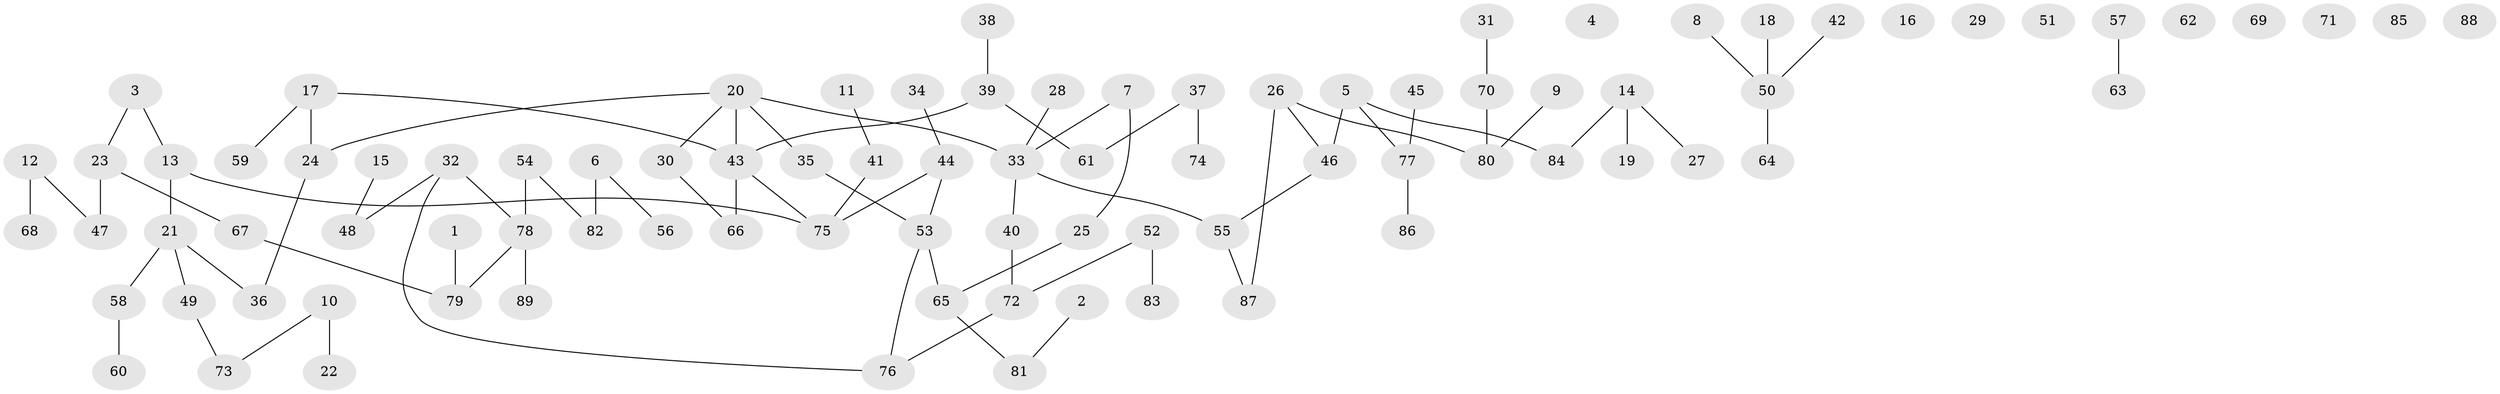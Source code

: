 // coarse degree distribution, {1: 0.2903225806451613, 0: 0.14516129032258066, 2: 0.3548387096774194, 4: 0.08064516129032258, 3: 0.08064516129032258, 5: 0.04838709677419355}
// Generated by graph-tools (version 1.1) at 2025/44/03/04/25 21:44:05]
// undirected, 89 vertices, 85 edges
graph export_dot {
graph [start="1"]
  node [color=gray90,style=filled];
  1;
  2;
  3;
  4;
  5;
  6;
  7;
  8;
  9;
  10;
  11;
  12;
  13;
  14;
  15;
  16;
  17;
  18;
  19;
  20;
  21;
  22;
  23;
  24;
  25;
  26;
  27;
  28;
  29;
  30;
  31;
  32;
  33;
  34;
  35;
  36;
  37;
  38;
  39;
  40;
  41;
  42;
  43;
  44;
  45;
  46;
  47;
  48;
  49;
  50;
  51;
  52;
  53;
  54;
  55;
  56;
  57;
  58;
  59;
  60;
  61;
  62;
  63;
  64;
  65;
  66;
  67;
  68;
  69;
  70;
  71;
  72;
  73;
  74;
  75;
  76;
  77;
  78;
  79;
  80;
  81;
  82;
  83;
  84;
  85;
  86;
  87;
  88;
  89;
  1 -- 79;
  2 -- 81;
  3 -- 13;
  3 -- 23;
  5 -- 46;
  5 -- 77;
  5 -- 84;
  6 -- 56;
  6 -- 82;
  7 -- 25;
  7 -- 33;
  8 -- 50;
  9 -- 80;
  10 -- 22;
  10 -- 73;
  11 -- 41;
  12 -- 47;
  12 -- 68;
  13 -- 21;
  13 -- 75;
  14 -- 19;
  14 -- 27;
  14 -- 84;
  15 -- 48;
  17 -- 24;
  17 -- 43;
  17 -- 59;
  18 -- 50;
  20 -- 24;
  20 -- 30;
  20 -- 33;
  20 -- 35;
  20 -- 43;
  21 -- 36;
  21 -- 49;
  21 -- 58;
  23 -- 47;
  23 -- 67;
  24 -- 36;
  25 -- 65;
  26 -- 46;
  26 -- 80;
  26 -- 87;
  28 -- 33;
  30 -- 66;
  31 -- 70;
  32 -- 48;
  32 -- 76;
  32 -- 78;
  33 -- 40;
  33 -- 55;
  34 -- 44;
  35 -- 53;
  37 -- 61;
  37 -- 74;
  38 -- 39;
  39 -- 43;
  39 -- 61;
  40 -- 72;
  41 -- 75;
  42 -- 50;
  43 -- 66;
  43 -- 75;
  44 -- 53;
  44 -- 75;
  45 -- 77;
  46 -- 55;
  49 -- 73;
  50 -- 64;
  52 -- 72;
  52 -- 83;
  53 -- 65;
  53 -- 76;
  54 -- 78;
  54 -- 82;
  55 -- 87;
  57 -- 63;
  58 -- 60;
  65 -- 81;
  67 -- 79;
  70 -- 80;
  72 -- 76;
  77 -- 86;
  78 -- 79;
  78 -- 89;
}
